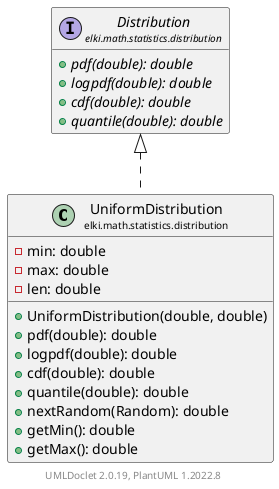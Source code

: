 @startuml
    remove .*\.(Instance|Par|Parameterizer|Factory)$
    set namespaceSeparator none
    hide empty fields
    hide empty methods

    class "<size:14>UniformDistribution\n<size:10>elki.math.statistics.distribution" as elki.math.statistics.distribution.UniformDistribution [[UniformDistribution.html]] {
        -min: double
        -max: double
        -len: double
        +UniformDistribution(double, double)
        +pdf(double): double
        +logpdf(double): double
        +cdf(double): double
        +quantile(double): double
        +nextRandom(Random): double
        +getMin(): double
        +getMax(): double
    }

    interface "<size:14>Distribution\n<size:10>elki.math.statistics.distribution" as elki.math.statistics.distribution.Distribution [[Distribution.html]] {
        {abstract} +pdf(double): double
        {abstract} +logpdf(double): double
        {abstract} +cdf(double): double
        {abstract} +quantile(double): double
    }
    class "<size:14>UniformDistribution.Par\n<size:10>elki.math.statistics.distribution" as elki.math.statistics.distribution.UniformDistribution.Par [[UniformDistribution.Par.html]]

    elki.math.statistics.distribution.Distribution <|.. elki.math.statistics.distribution.UniformDistribution
    elki.math.statistics.distribution.UniformDistribution +-- elki.math.statistics.distribution.UniformDistribution.Par

    center footer UMLDoclet 2.0.19, PlantUML 1.2022.8
@enduml
